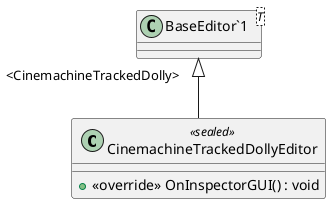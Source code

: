 @startuml
class CinemachineTrackedDollyEditor <<sealed>> {
    + <<override>> OnInspectorGUI() : void
}
class "BaseEditor`1"<T> {
}
"BaseEditor`1" "<CinemachineTrackedDolly>" <|-- CinemachineTrackedDollyEditor
@enduml
